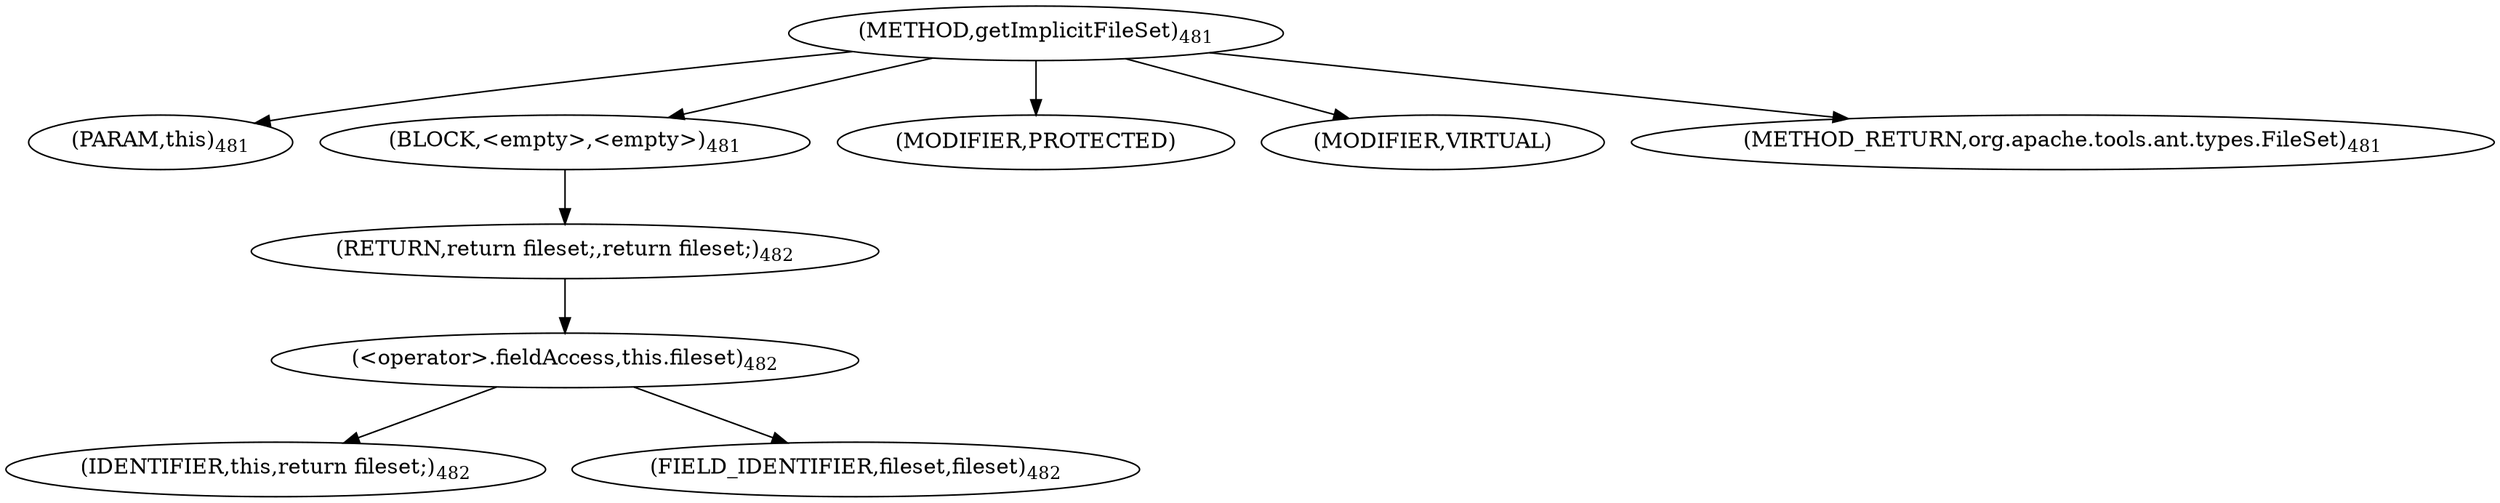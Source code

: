 digraph "getImplicitFileSet" {  
"620" [label = <(METHOD,getImplicitFileSet)<SUB>481</SUB>> ]
"621" [label = <(PARAM,this)<SUB>481</SUB>> ]
"622" [label = <(BLOCK,&lt;empty&gt;,&lt;empty&gt;)<SUB>481</SUB>> ]
"623" [label = <(RETURN,return fileset;,return fileset;)<SUB>482</SUB>> ]
"624" [label = <(&lt;operator&gt;.fieldAccess,this.fileset)<SUB>482</SUB>> ]
"625" [label = <(IDENTIFIER,this,return fileset;)<SUB>482</SUB>> ]
"626" [label = <(FIELD_IDENTIFIER,fileset,fileset)<SUB>482</SUB>> ]
"627" [label = <(MODIFIER,PROTECTED)> ]
"628" [label = <(MODIFIER,VIRTUAL)> ]
"629" [label = <(METHOD_RETURN,org.apache.tools.ant.types.FileSet)<SUB>481</SUB>> ]
  "620" -> "621" 
  "620" -> "622" 
  "620" -> "627" 
  "620" -> "628" 
  "620" -> "629" 
  "622" -> "623" 
  "623" -> "624" 
  "624" -> "625" 
  "624" -> "626" 
}
